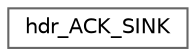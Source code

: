 digraph "Graphical Class Hierarchy"
{
 // LATEX_PDF_SIZE
  bgcolor="transparent";
  edge [fontname=Helvetica,fontsize=10,labelfontname=Helvetica,labelfontsize=10];
  node [fontname=Helvetica,fontsize=10,shape=box,height=0.2,width=0.4];
  rankdir="LR";
  Node0 [id="Node000000",label="hdr_ACK_SINK",height=0.2,width=0.4,color="grey40", fillcolor="white", style="filled",URL="$structhdr__ACK__SINK.html",tooltip="Header of the ACK sent by the SINK."];
}
